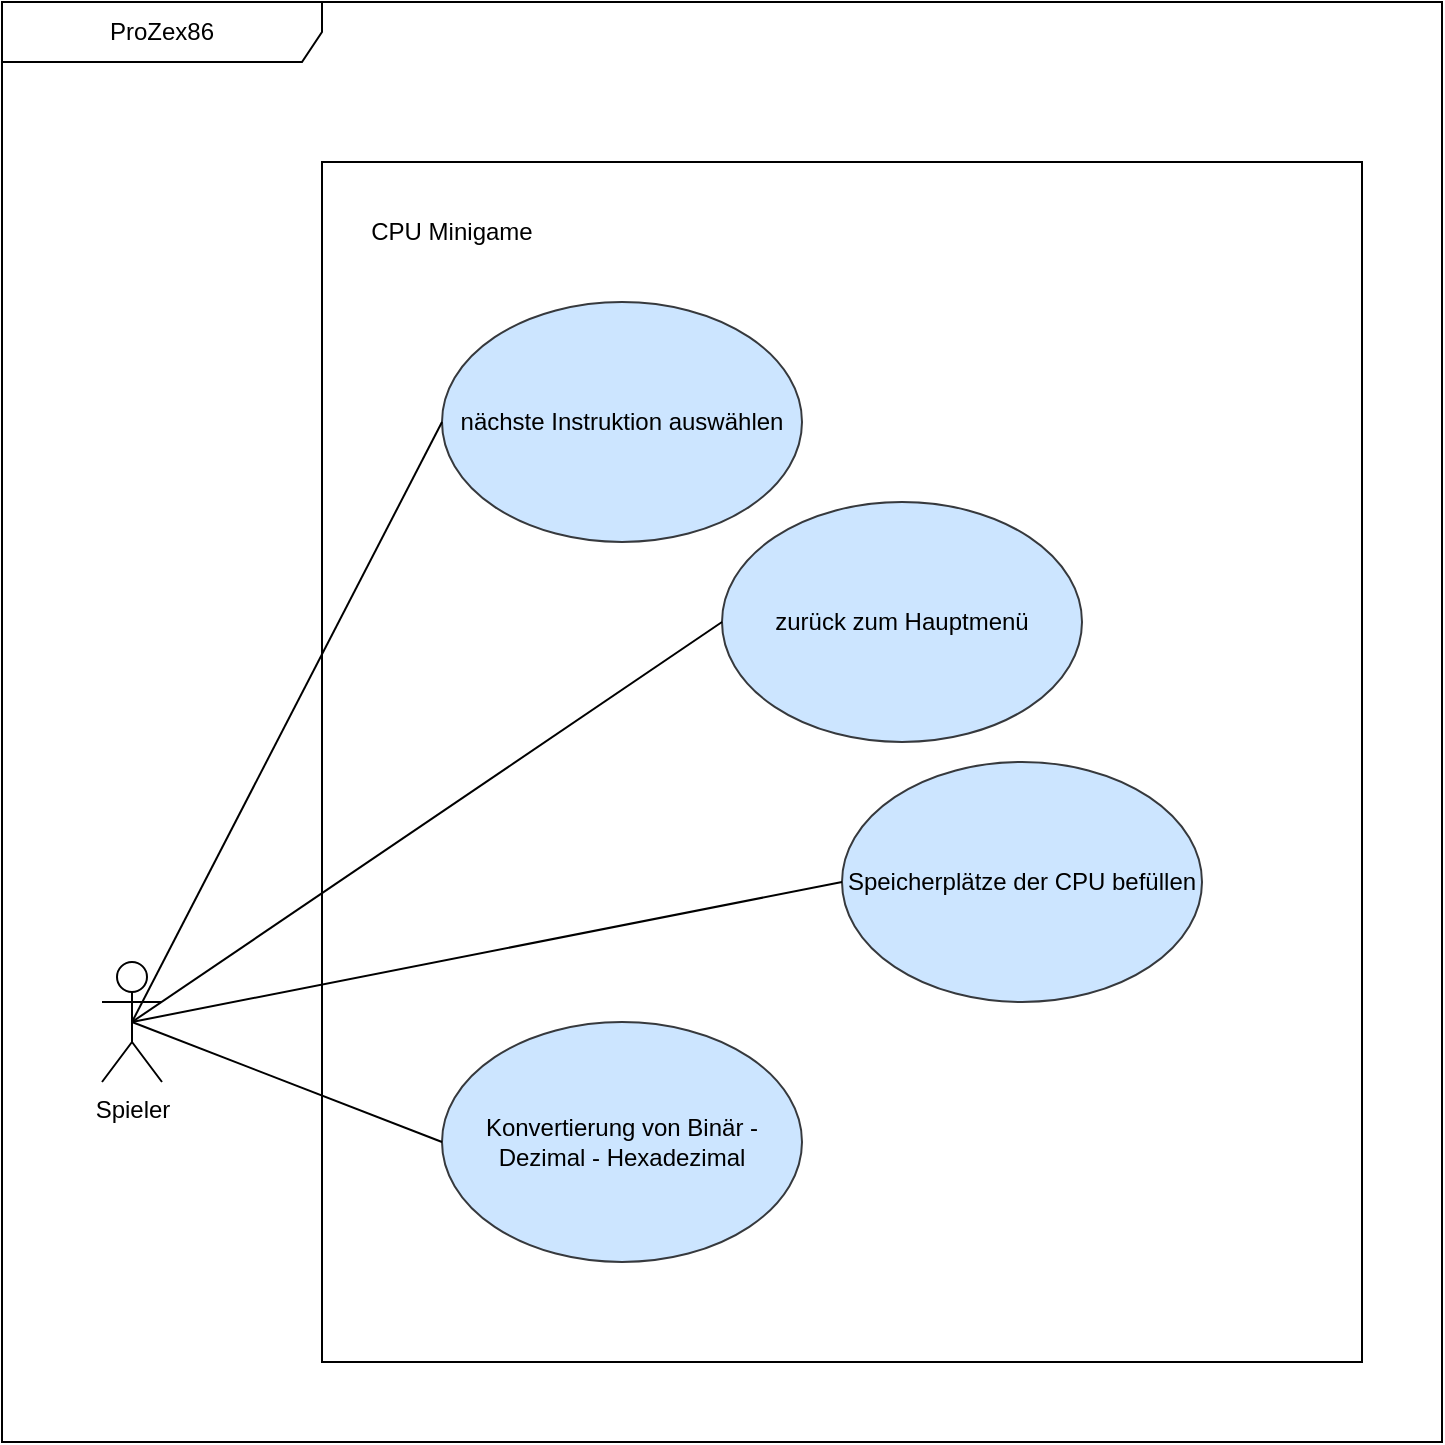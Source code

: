 <mxfile version="23.1.2" type="device">
  <diagram name="Page-1" id="_r3kl1-koKx7acnaHpwo">
    <mxGraphModel dx="1050" dy="529" grid="1" gridSize="10" guides="1" tooltips="1" connect="1" arrows="1" fold="1" page="1" pageScale="1" pageWidth="827" pageHeight="1169" math="0" shadow="0">
      <root>
        <mxCell id="0" />
        <mxCell id="1" parent="0" />
        <mxCell id="9PtLLyBmGjVVanR9wFyo-1" value="ProZex86" style="shape=umlFrame;whiteSpace=wrap;html=1;pointerEvents=0;recursiveResize=0;container=1;collapsible=0;width=160;" parent="1" vertex="1">
          <mxGeometry x="40" y="40" width="720" height="720" as="geometry" />
        </mxCell>
        <mxCell id="9PtLLyBmGjVVanR9wFyo-2" value="Spieler" style="shape=umlActor;verticalLabelPosition=bottom;verticalAlign=top;html=1;" parent="9PtLLyBmGjVVanR9wFyo-1" vertex="1">
          <mxGeometry x="50" y="480" width="30" height="60" as="geometry" />
        </mxCell>
        <mxCell id="9PtLLyBmGjVVanR9wFyo-5" value="" style="rounded=0;whiteSpace=wrap;html=1;" parent="9PtLLyBmGjVVanR9wFyo-1" vertex="1">
          <mxGeometry x="160" y="80" width="520" height="600" as="geometry" />
        </mxCell>
        <mxCell id="9PtLLyBmGjVVanR9wFyo-11" value="" style="shape=ellipse;container=1;horizontal=1;horizontalStack=0;resizeParent=1;resizeParentMax=0;resizeLast=0;html=1;dashed=0;collapsible=0;shadow=0;fillColor=#cce5ff;strokeColor=#36393d;" parent="9PtLLyBmGjVVanR9wFyo-1" vertex="1">
          <mxGeometry x="220" y="150" width="180" height="120" as="geometry" />
        </mxCell>
        <mxCell id="9PtLLyBmGjVVanR9wFyo-12" value="nächste Instruktion auswählen" style="html=1;strokeColor=none;fillColor=none;align=center;verticalAlign=middle;rotatable=0;whiteSpace=wrap;" parent="9PtLLyBmGjVVanR9wFyo-11" vertex="1">
          <mxGeometry y="45" width="180" height="30" as="geometry" />
        </mxCell>
        <mxCell id="9PtLLyBmGjVVanR9wFyo-14" style="rounded=0;orthogonalLoop=1;jettySize=auto;html=1;entryX=0.5;entryY=0.5;entryDx=0;entryDy=0;entryPerimeter=0;exitX=0;exitY=0.5;exitDx=0;exitDy=0;endArrow=none;endFill=0;" parent="9PtLLyBmGjVVanR9wFyo-1" source="9PtLLyBmGjVVanR9wFyo-12" target="9PtLLyBmGjVVanR9wFyo-2" edge="1">
          <mxGeometry relative="1" as="geometry" />
        </mxCell>
        <mxCell id="9PtLLyBmGjVVanR9wFyo-16" value="" style="shape=ellipse;container=1;horizontal=1;horizontalStack=0;resizeParent=1;resizeParentMax=0;resizeLast=0;html=1;dashed=0;collapsible=0;fillColor=#cce5ff;strokeColor=#36393d;" parent="9PtLLyBmGjVVanR9wFyo-1" vertex="1">
          <mxGeometry x="420" y="380" width="180" height="120" as="geometry" />
        </mxCell>
        <mxCell id="9PtLLyBmGjVVanR9wFyo-17" value="Speicherplätze der CPU befüllen" style="html=1;strokeColor=none;fillColor=none;align=center;verticalAlign=middle;rotatable=0;whiteSpace=wrap;" parent="9PtLLyBmGjVVanR9wFyo-16" vertex="1">
          <mxGeometry y="45" width="180" height="30" as="geometry" />
        </mxCell>
        <mxCell id="9PtLLyBmGjVVanR9wFyo-19" style="rounded=0;orthogonalLoop=1;jettySize=auto;html=1;entryX=0.5;entryY=0.5;entryDx=0;entryDy=0;entryPerimeter=0;exitX=0;exitY=0.5;exitDx=0;exitDy=0;endArrow=none;endFill=0;" parent="9PtLLyBmGjVVanR9wFyo-1" source="9PtLLyBmGjVVanR9wFyo-17" target="9PtLLyBmGjVVanR9wFyo-2" edge="1">
          <mxGeometry relative="1" as="geometry" />
        </mxCell>
        <mxCell id="9PtLLyBmGjVVanR9wFyo-20" value="" style="shape=ellipse;container=1;horizontal=1;horizontalStack=0;resizeParent=1;resizeParentMax=0;resizeLast=0;html=1;dashed=0;collapsible=0;fillColor=#cce5ff;strokeColor=#36393d;" parent="9PtLLyBmGjVVanR9wFyo-1" vertex="1">
          <mxGeometry x="220" y="510" width="180" height="120" as="geometry" />
        </mxCell>
        <mxCell id="9PtLLyBmGjVVanR9wFyo-21" value="Konvertierung von Binär - Dezimal - Hexadezimal" style="html=1;strokeColor=none;fillColor=none;align=center;verticalAlign=middle;rotatable=0;whiteSpace=wrap;" parent="9PtLLyBmGjVVanR9wFyo-20" vertex="1">
          <mxGeometry y="45" width="180" height="30" as="geometry" />
        </mxCell>
        <mxCell id="9PtLLyBmGjVVanR9wFyo-24" style="rounded=0;orthogonalLoop=1;jettySize=auto;html=1;entryX=0.5;entryY=0.5;entryDx=0;entryDy=0;entryPerimeter=0;exitX=0;exitY=0.5;exitDx=0;exitDy=0;endArrow=none;endFill=0;" parent="9PtLLyBmGjVVanR9wFyo-1" source="9PtLLyBmGjVVanR9wFyo-21" target="9PtLLyBmGjVVanR9wFyo-2" edge="1">
          <mxGeometry relative="1" as="geometry" />
        </mxCell>
        <mxCell id="9PtLLyBmGjVVanR9wFyo-6" value="" style="shape=ellipse;container=1;horizontal=1;horizontalStack=0;resizeParent=1;resizeParentMax=0;resizeLast=0;html=1;dashed=0;collapsible=0;fillColor=#cce5ff;strokeColor=#36393d;" parent="9PtLLyBmGjVVanR9wFyo-1" vertex="1">
          <mxGeometry x="360" y="250" width="180" height="120" as="geometry" />
        </mxCell>
        <mxCell id="9PtLLyBmGjVVanR9wFyo-7" value="zurück zum Hauptmenü" style="html=1;strokeColor=none;fillColor=none;align=center;verticalAlign=middle;rotatable=0;whiteSpace=wrap;" parent="9PtLLyBmGjVVanR9wFyo-6" vertex="1">
          <mxGeometry y="45" width="180" height="30" as="geometry" />
        </mxCell>
        <mxCell id="9PtLLyBmGjVVanR9wFyo-15" style="orthogonalLoop=1;jettySize=auto;html=1;entryX=0.5;entryY=0.5;entryDx=0;entryDy=0;entryPerimeter=0;rounded=0;exitX=0;exitY=0.5;exitDx=0;exitDy=0;endArrow=none;endFill=0;" parent="9PtLLyBmGjVVanR9wFyo-1" source="9PtLLyBmGjVVanR9wFyo-7" target="9PtLLyBmGjVVanR9wFyo-2" edge="1">
          <mxGeometry relative="1" as="geometry" />
        </mxCell>
        <mxCell id="9PtLLyBmGjVVanR9wFyo-28" value="CPU Minigame" style="text;html=1;strokeColor=none;fillColor=none;align=center;verticalAlign=middle;whiteSpace=wrap;rounded=0;" parent="9PtLLyBmGjVVanR9wFyo-1" vertex="1">
          <mxGeometry x="180" y="100" width="90" height="30" as="geometry" />
        </mxCell>
      </root>
    </mxGraphModel>
  </diagram>
</mxfile>
